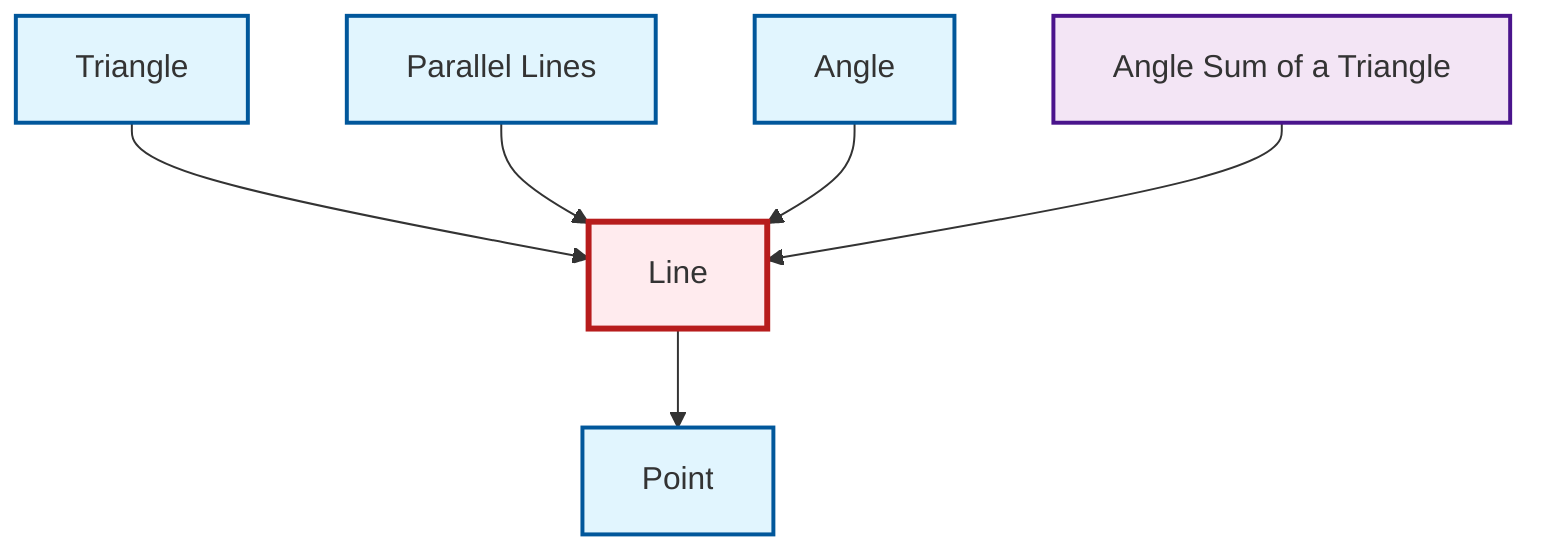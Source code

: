 graph TD
    classDef definition fill:#e1f5fe,stroke:#01579b,stroke-width:2px
    classDef theorem fill:#f3e5f5,stroke:#4a148c,stroke-width:2px
    classDef axiom fill:#fff3e0,stroke:#e65100,stroke-width:2px
    classDef example fill:#e8f5e9,stroke:#1b5e20,stroke-width:2px
    classDef current fill:#ffebee,stroke:#b71c1c,stroke-width:3px
    thm-angle-sum-triangle["Angle Sum of a Triangle"]:::theorem
    def-triangle["Triangle"]:::definition
    def-line["Line"]:::definition
    def-angle["Angle"]:::definition
    def-point["Point"]:::definition
    def-parallel["Parallel Lines"]:::definition
    def-triangle --> def-line
    def-line --> def-point
    def-parallel --> def-line
    def-angle --> def-line
    thm-angle-sum-triangle --> def-line
    class def-line current